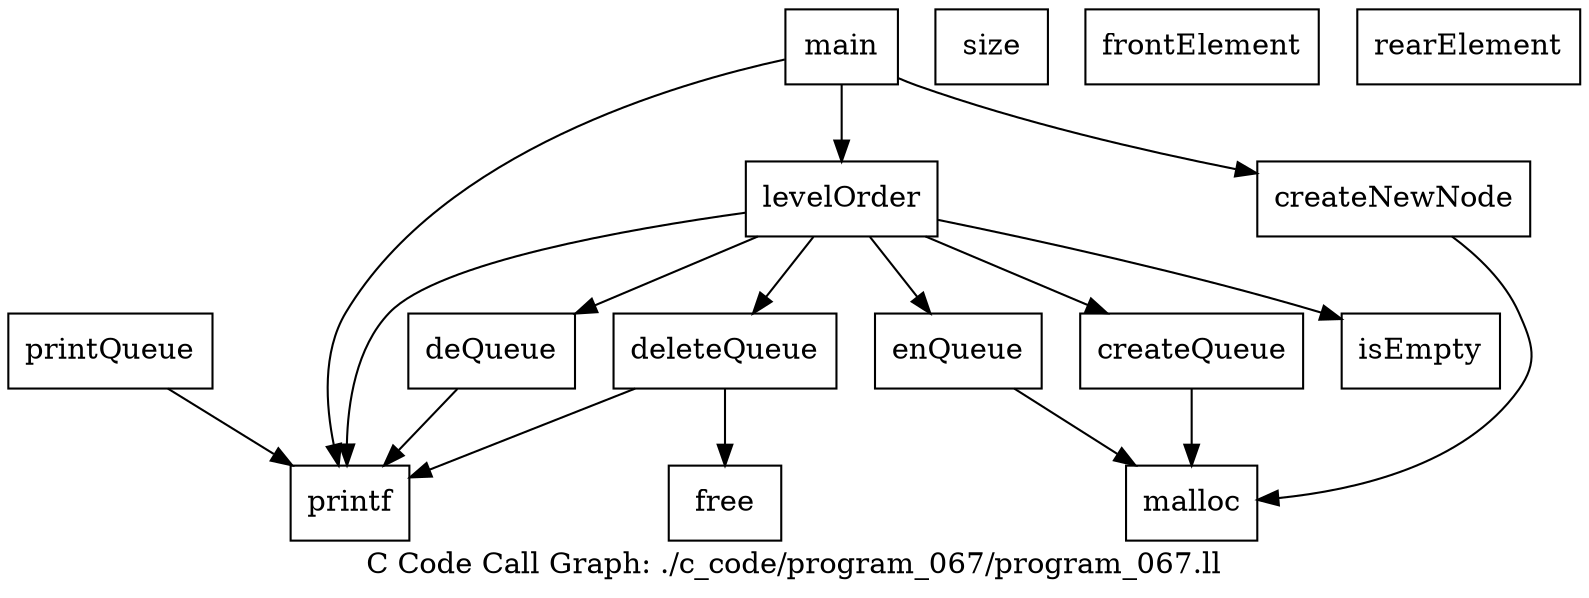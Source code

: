 digraph "C Code Call Graph: ./c_code/program_067/program_067.ll" {
	label="C Code Call Graph: ./c_code/program_067/program_067.ll";

	Node0x55bc8a229d30 [shape=record,label="{createQueue}"];
	Node0x55bc8a229d30 -> Node0x55bc8a22baf0;
	Node0x55bc8a22baf0 [shape=record,label="{malloc}"];
	Node0x55bc8a2282d0 [shape=record,label="{size}"];
	Node0x55bc8a23da60 [shape=record,label="{frontElement}"];
	Node0x55bc8a23dae0 [shape=record,label="{rearElement}"];
	Node0x55bc8a1bf580 [shape=record,label="{isEmpty}"];
	Node0x55bc8a234bb0 [shape=record,label="{enQueue}"];
	Node0x55bc8a234bb0 -> Node0x55bc8a22baf0;
	Node0x55bc8a23db60 [shape=record,label="{deQueue}"];
	Node0x55bc8a23db60 -> Node0x55bc8a23dbe0;
	Node0x55bc8a23dbe0 [shape=record,label="{printf}"];
	Node0x55bc8a242ec0 [shape=record,label="{printQueue}"];
	Node0x55bc8a242ec0 -> Node0x55bc8a23dbe0;
	Node0x55bc8a242f40 [shape=record,label="{deleteQueue}"];
	Node0x55bc8a242f40 -> Node0x55bc8a23dbe0;
	Node0x55bc8a242f40 -> Node0x55bc8a242fc0;
	Node0x55bc8a242fc0 [shape=record,label="{free}"];
	Node0x55bc8a2430f0 [shape=record,label="{createNewNode}"];
	Node0x55bc8a2430f0 -> Node0x55bc8a22baf0;
	Node0x55bc8a243170 [shape=record,label="{levelOrder}"];
	Node0x55bc8a243170 -> Node0x55bc8a229d30;
	Node0x55bc8a243170 -> Node0x55bc8a234bb0;
	Node0x55bc8a243170 -> Node0x55bc8a1bf580;
	Node0x55bc8a243170 -> Node0x55bc8a23db60;
	Node0x55bc8a243170 -> Node0x55bc8a23dbe0;
	Node0x55bc8a243170 -> Node0x55bc8a242f40;
	Node0x55bc8a2432a0 [shape=record,label="{main}"];
	Node0x55bc8a2432a0 -> Node0x55bc8a2430f0;
	Node0x55bc8a2432a0 -> Node0x55bc8a243170;
	Node0x55bc8a2432a0 -> Node0x55bc8a23dbe0;
}
